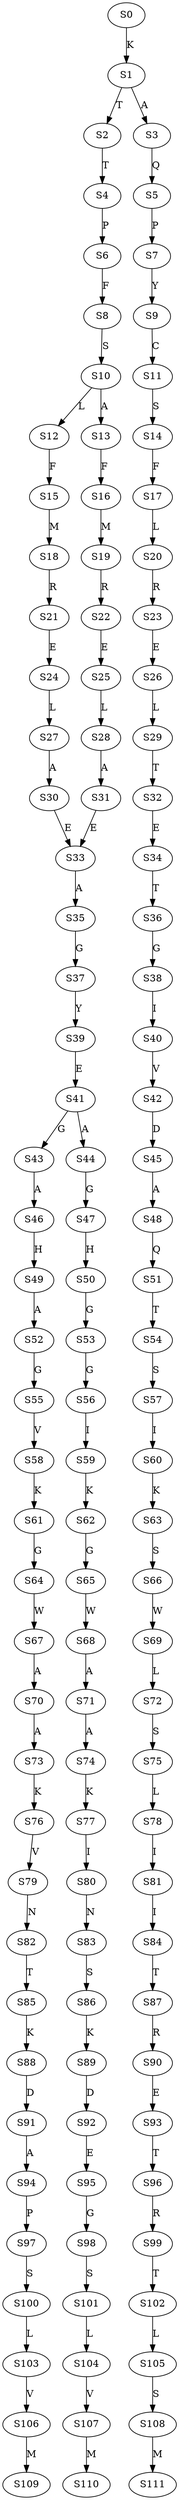 strict digraph  {
	S0 -> S1 [ label = K ];
	S1 -> S2 [ label = T ];
	S1 -> S3 [ label = A ];
	S2 -> S4 [ label = T ];
	S3 -> S5 [ label = Q ];
	S4 -> S6 [ label = P ];
	S5 -> S7 [ label = P ];
	S6 -> S8 [ label = F ];
	S7 -> S9 [ label = Y ];
	S8 -> S10 [ label = S ];
	S9 -> S11 [ label = C ];
	S10 -> S12 [ label = L ];
	S10 -> S13 [ label = A ];
	S11 -> S14 [ label = S ];
	S12 -> S15 [ label = F ];
	S13 -> S16 [ label = F ];
	S14 -> S17 [ label = F ];
	S15 -> S18 [ label = M ];
	S16 -> S19 [ label = M ];
	S17 -> S20 [ label = L ];
	S18 -> S21 [ label = R ];
	S19 -> S22 [ label = R ];
	S20 -> S23 [ label = R ];
	S21 -> S24 [ label = E ];
	S22 -> S25 [ label = E ];
	S23 -> S26 [ label = E ];
	S24 -> S27 [ label = L ];
	S25 -> S28 [ label = L ];
	S26 -> S29 [ label = L ];
	S27 -> S30 [ label = A ];
	S28 -> S31 [ label = A ];
	S29 -> S32 [ label = T ];
	S30 -> S33 [ label = E ];
	S31 -> S33 [ label = E ];
	S32 -> S34 [ label = E ];
	S33 -> S35 [ label = A ];
	S34 -> S36 [ label = T ];
	S35 -> S37 [ label = G ];
	S36 -> S38 [ label = G ];
	S37 -> S39 [ label = Y ];
	S38 -> S40 [ label = I ];
	S39 -> S41 [ label = E ];
	S40 -> S42 [ label = V ];
	S41 -> S43 [ label = G ];
	S41 -> S44 [ label = A ];
	S42 -> S45 [ label = D ];
	S43 -> S46 [ label = A ];
	S44 -> S47 [ label = G ];
	S45 -> S48 [ label = A ];
	S46 -> S49 [ label = H ];
	S47 -> S50 [ label = H ];
	S48 -> S51 [ label = Q ];
	S49 -> S52 [ label = A ];
	S50 -> S53 [ label = G ];
	S51 -> S54 [ label = T ];
	S52 -> S55 [ label = G ];
	S53 -> S56 [ label = G ];
	S54 -> S57 [ label = S ];
	S55 -> S58 [ label = V ];
	S56 -> S59 [ label = I ];
	S57 -> S60 [ label = I ];
	S58 -> S61 [ label = K ];
	S59 -> S62 [ label = K ];
	S60 -> S63 [ label = K ];
	S61 -> S64 [ label = G ];
	S62 -> S65 [ label = G ];
	S63 -> S66 [ label = S ];
	S64 -> S67 [ label = W ];
	S65 -> S68 [ label = W ];
	S66 -> S69 [ label = W ];
	S67 -> S70 [ label = A ];
	S68 -> S71 [ label = A ];
	S69 -> S72 [ label = L ];
	S70 -> S73 [ label = A ];
	S71 -> S74 [ label = A ];
	S72 -> S75 [ label = S ];
	S73 -> S76 [ label = K ];
	S74 -> S77 [ label = K ];
	S75 -> S78 [ label = L ];
	S76 -> S79 [ label = V ];
	S77 -> S80 [ label = I ];
	S78 -> S81 [ label = I ];
	S79 -> S82 [ label = N ];
	S80 -> S83 [ label = N ];
	S81 -> S84 [ label = I ];
	S82 -> S85 [ label = T ];
	S83 -> S86 [ label = S ];
	S84 -> S87 [ label = T ];
	S85 -> S88 [ label = K ];
	S86 -> S89 [ label = K ];
	S87 -> S90 [ label = R ];
	S88 -> S91 [ label = D ];
	S89 -> S92 [ label = D ];
	S90 -> S93 [ label = E ];
	S91 -> S94 [ label = A ];
	S92 -> S95 [ label = E ];
	S93 -> S96 [ label = T ];
	S94 -> S97 [ label = P ];
	S95 -> S98 [ label = G ];
	S96 -> S99 [ label = R ];
	S97 -> S100 [ label = S ];
	S98 -> S101 [ label = S ];
	S99 -> S102 [ label = T ];
	S100 -> S103 [ label = L ];
	S101 -> S104 [ label = L ];
	S102 -> S105 [ label = L ];
	S103 -> S106 [ label = V ];
	S104 -> S107 [ label = V ];
	S105 -> S108 [ label = S ];
	S106 -> S109 [ label = M ];
	S107 -> S110 [ label = M ];
	S108 -> S111 [ label = M ];
}
